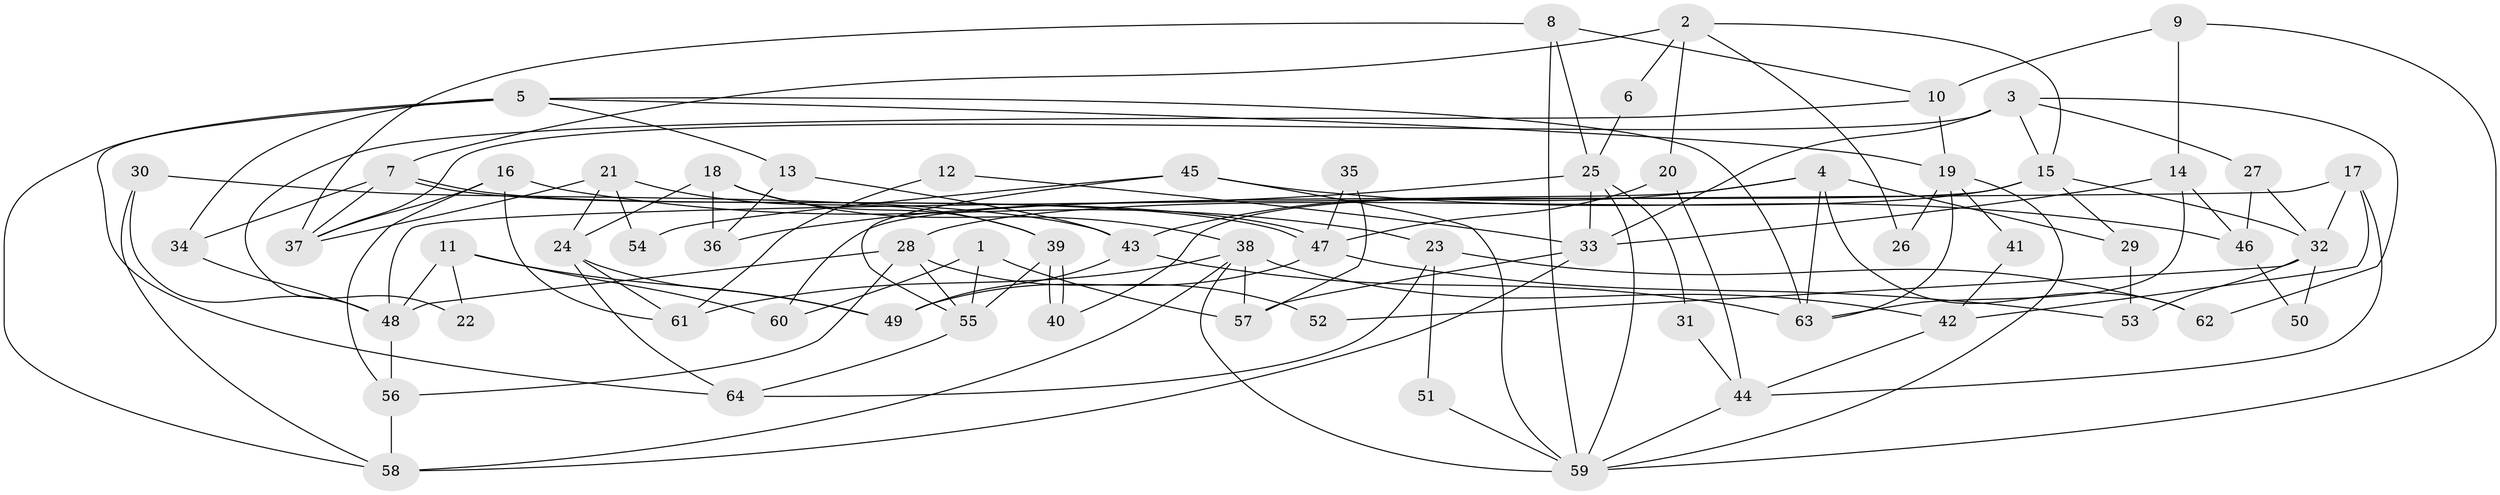 // coarse degree distribution, {2: 0.20454545454545456, 5: 0.2727272727272727, 3: 0.20454545454545456, 4: 0.13636363636363635, 8: 0.06818181818181818, 10: 0.022727272727272728, 7: 0.06818181818181818, 6: 0.022727272727272728}
// Generated by graph-tools (version 1.1) at 2025/54/03/04/25 21:54:33]
// undirected, 64 vertices, 128 edges
graph export_dot {
graph [start="1"]
  node [color=gray90,style=filled];
  1;
  2;
  3;
  4;
  5;
  6;
  7;
  8;
  9;
  10;
  11;
  12;
  13;
  14;
  15;
  16;
  17;
  18;
  19;
  20;
  21;
  22;
  23;
  24;
  25;
  26;
  27;
  28;
  29;
  30;
  31;
  32;
  33;
  34;
  35;
  36;
  37;
  38;
  39;
  40;
  41;
  42;
  43;
  44;
  45;
  46;
  47;
  48;
  49;
  50;
  51;
  52;
  53;
  54;
  55;
  56;
  57;
  58;
  59;
  60;
  61;
  62;
  63;
  64;
  1 -- 55;
  1 -- 57;
  1 -- 60;
  2 -- 7;
  2 -- 20;
  2 -- 6;
  2 -- 15;
  2 -- 26;
  3 -- 15;
  3 -- 37;
  3 -- 27;
  3 -- 33;
  3 -- 62;
  4 -- 63;
  4 -- 62;
  4 -- 29;
  4 -- 40;
  4 -- 43;
  5 -- 58;
  5 -- 19;
  5 -- 13;
  5 -- 34;
  5 -- 63;
  5 -- 64;
  6 -- 25;
  7 -- 47;
  7 -- 47;
  7 -- 34;
  7 -- 37;
  8 -- 59;
  8 -- 37;
  8 -- 10;
  8 -- 25;
  9 -- 10;
  9 -- 14;
  9 -- 59;
  10 -- 19;
  10 -- 22;
  11 -- 48;
  11 -- 60;
  11 -- 22;
  11 -- 49;
  12 -- 33;
  12 -- 61;
  13 -- 36;
  13 -- 43;
  14 -- 63;
  14 -- 33;
  14 -- 46;
  15 -- 29;
  15 -- 28;
  15 -- 32;
  15 -- 60;
  16 -- 37;
  16 -- 56;
  16 -- 23;
  16 -- 61;
  17 -- 42;
  17 -- 48;
  17 -- 32;
  17 -- 44;
  18 -- 39;
  18 -- 24;
  18 -- 36;
  18 -- 38;
  19 -- 59;
  19 -- 63;
  19 -- 26;
  19 -- 41;
  20 -- 44;
  20 -- 47;
  21 -- 24;
  21 -- 39;
  21 -- 37;
  21 -- 54;
  23 -- 64;
  23 -- 51;
  23 -- 62;
  24 -- 64;
  24 -- 49;
  24 -- 61;
  25 -- 59;
  25 -- 31;
  25 -- 33;
  25 -- 36;
  27 -- 32;
  27 -- 46;
  28 -- 56;
  28 -- 48;
  28 -- 52;
  28 -- 55;
  29 -- 53;
  30 -- 58;
  30 -- 43;
  30 -- 48;
  31 -- 44;
  32 -- 50;
  32 -- 52;
  32 -- 53;
  33 -- 57;
  33 -- 58;
  34 -- 48;
  35 -- 57;
  35 -- 47;
  38 -- 61;
  38 -- 42;
  38 -- 57;
  38 -- 58;
  38 -- 59;
  39 -- 40;
  39 -- 40;
  39 -- 55;
  41 -- 42;
  42 -- 44;
  43 -- 49;
  43 -- 63;
  44 -- 59;
  45 -- 59;
  45 -- 46;
  45 -- 54;
  45 -- 55;
  46 -- 50;
  47 -- 49;
  47 -- 53;
  48 -- 56;
  51 -- 59;
  55 -- 64;
  56 -- 58;
}
